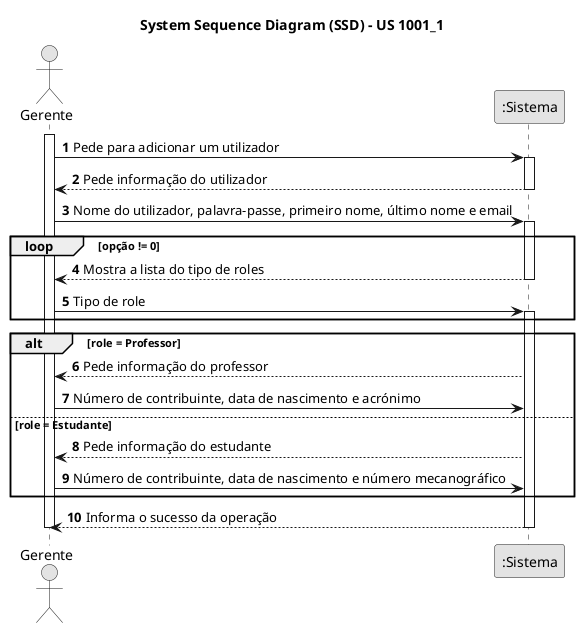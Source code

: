 @startuml
skinparam monochrome true
skinparam packageStyle rectangle
skinparam shadowing false

title System Sequence Diagram (SSD) - US 1001_1
autonumber

actor "Gerente" as Actor
participant ":Sistema" as System

activate Actor
Actor -> System : Pede para adicionar um utilizador
activate System
System --> Actor : Pede informação do utilizador
deactivate System
Actor -> System : Nome do utilizador, palavra-passe, primeiro nome, último nome e email
activate System
loop opção != 0
    System --> Actor : Mostra a lista do tipo de roles
    deactivate System
    Actor -> System : Tipo de role
    activate System
end loop
alt role = Professor
    System --> Actor: Pede informação do professor
    Actor -> System : Número de contribuinte, data de nascimento e acrónimo
    else role = Estudante
    System --> Actor: Pede informação do estudante
    Actor -> System : Número de contribuinte, data de nascimento e número mecanográfico
end
System --> Actor : Informa o sucesso da operação
deactivate System

deactivate Actor

@enduml
